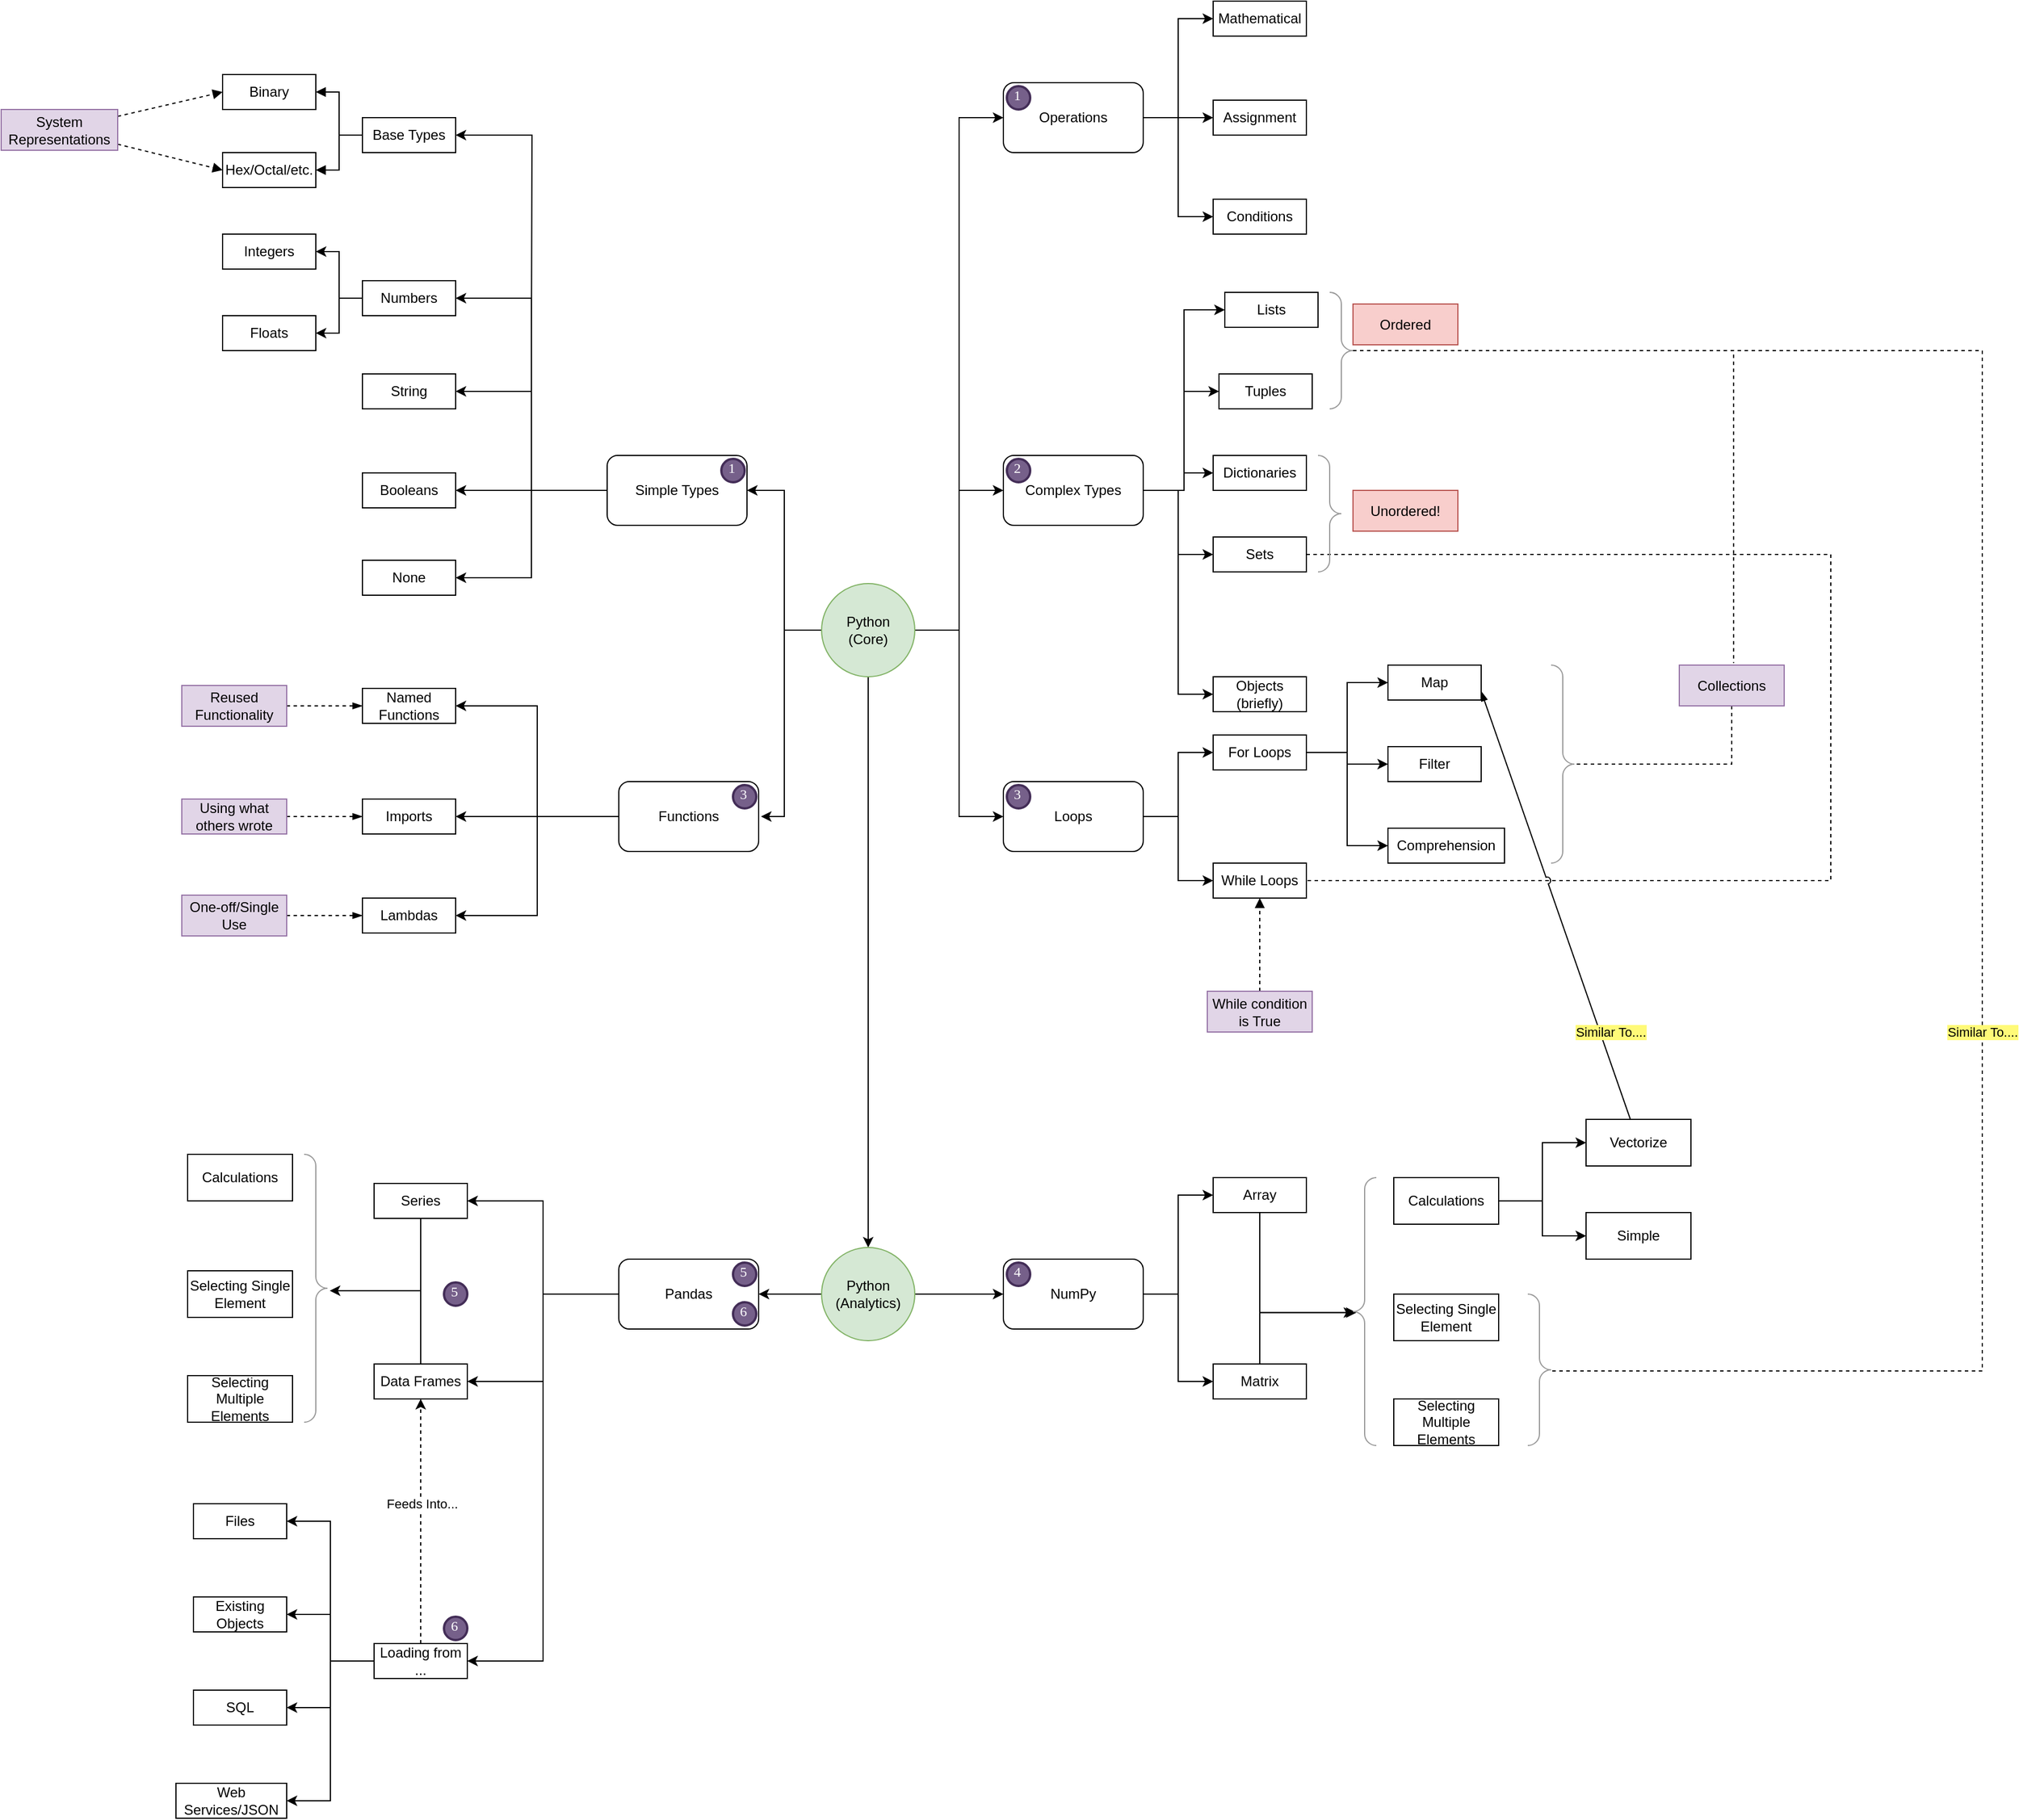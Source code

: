 <mxfile version="14.6.13" type="device"><diagram id="RHszI8W0p6Ocwci18D3m" name="ページ1"><mxGraphModel dx="1909" dy="1912" grid="1" gridSize="10" guides="1" tooltips="1" connect="1" arrows="1" fold="1" page="1" pageScale="1" pageWidth="827" pageHeight="1169" math="0" shadow="0"><root><mxCell id="0"/><mxCell id="1" parent="0"/><mxCell id="4bgCrlh7uG2zBCyr1pXU-22" style="edgeStyle=orthogonalEdgeStyle;rounded=0;orthogonalLoop=1;jettySize=auto;html=1;entryX=1;entryY=0.5;entryDx=0;entryDy=0;" parent="1" source="4bgCrlh7uG2zBCyr1pXU-1" target="4bgCrlh7uG2zBCyr1pXU-2" edge="1"><mxGeometry relative="1" as="geometry"/></mxCell><mxCell id="4bgCrlh7uG2zBCyr1pXU-23" style="edgeStyle=orthogonalEdgeStyle;rounded=0;orthogonalLoop=1;jettySize=auto;html=1;entryX=0;entryY=0.5;entryDx=0;entryDy=0;" parent="1" source="4bgCrlh7uG2zBCyr1pXU-1" target="4bgCrlh7uG2zBCyr1pXU-15" edge="1"><mxGeometry relative="1" as="geometry"/></mxCell><mxCell id="4bgCrlh7uG2zBCyr1pXU-25" style="edgeStyle=orthogonalEdgeStyle;rounded=0;orthogonalLoop=1;jettySize=auto;html=1;entryX=0;entryY=0.5;entryDx=0;entryDy=0;" parent="1" source="4bgCrlh7uG2zBCyr1pXU-1" target="4bgCrlh7uG2zBCyr1pXU-24" edge="1"><mxGeometry relative="1" as="geometry"/></mxCell><mxCell id="4bgCrlh7uG2zBCyr1pXU-48" style="edgeStyle=orthogonalEdgeStyle;rounded=0;jumpStyle=arc;orthogonalLoop=1;jettySize=auto;html=1;entryX=1;entryY=0.5;entryDx=0;entryDy=0;" parent="1" edge="1"><mxGeometry relative="1" as="geometry"><mxPoint x="336" y="440" as="sourcePoint"/><mxPoint x="282" y="600" as="targetPoint"/><Array as="points"><mxPoint x="302" y="440"/><mxPoint x="302" y="600"/></Array></mxGeometry></mxCell><mxCell id="4bgCrlh7uG2zBCyr1pXU-56" style="edgeStyle=orthogonalEdgeStyle;rounded=0;jumpStyle=arc;orthogonalLoop=1;jettySize=auto;html=1;entryX=0.5;entryY=0;entryDx=0;entryDy=0;" parent="1" source="4bgCrlh7uG2zBCyr1pXU-1" target="4bgCrlh7uG2zBCyr1pXU-55" edge="1"><mxGeometry relative="1" as="geometry"/></mxCell><mxCell id="4bgCrlh7uG2zBCyr1pXU-73" style="edgeStyle=orthogonalEdgeStyle;rounded=0;jumpStyle=arc;orthogonalLoop=1;jettySize=auto;html=1;entryX=0;entryY=0.5;entryDx=0;entryDy=0;" parent="1" source="4bgCrlh7uG2zBCyr1pXU-1" target="4bgCrlh7uG2zBCyr1pXU-66" edge="1"><mxGeometry relative="1" as="geometry"/></mxCell><mxCell id="4bgCrlh7uG2zBCyr1pXU-1" value="Python&lt;br&gt;(Core)" style="ellipse;whiteSpace=wrap;html=1;aspect=fixed;fillColor=#d5e8d4;strokeColor=#82b366;" parent="1" vertex="1"><mxGeometry x="334" y="400" width="80" height="80" as="geometry"/></mxCell><mxCell id="4bgCrlh7uG2zBCyr1pXU-11" style="edgeStyle=orthogonalEdgeStyle;rounded=0;orthogonalLoop=1;jettySize=auto;html=1;entryX=1;entryY=0.5;entryDx=0;entryDy=0;" parent="1" source="4bgCrlh7uG2zBCyr1pXU-2" target="4bgCrlh7uG2zBCyr1pXU-3" edge="1"><mxGeometry relative="1" as="geometry"/></mxCell><mxCell id="4bgCrlh7uG2zBCyr1pXU-12" style="edgeStyle=orthogonalEdgeStyle;rounded=0;orthogonalLoop=1;jettySize=auto;html=1;entryX=1;entryY=0.5;entryDx=0;entryDy=0;" parent="1" source="4bgCrlh7uG2zBCyr1pXU-2" target="4bgCrlh7uG2zBCyr1pXU-5" edge="1"><mxGeometry relative="1" as="geometry"/></mxCell><mxCell id="4bgCrlh7uG2zBCyr1pXU-13" style="edgeStyle=orthogonalEdgeStyle;rounded=0;orthogonalLoop=1;jettySize=auto;html=1;entryX=1;entryY=0.5;entryDx=0;entryDy=0;" parent="1" source="4bgCrlh7uG2zBCyr1pXU-2" target="4bgCrlh7uG2zBCyr1pXU-4" edge="1"><mxGeometry relative="1" as="geometry"/></mxCell><mxCell id="4bgCrlh7uG2zBCyr1pXU-14" style="edgeStyle=orthogonalEdgeStyle;rounded=0;orthogonalLoop=1;jettySize=auto;html=1;entryX=1;entryY=0.5;entryDx=0;entryDy=0;" parent="1" source="4bgCrlh7uG2zBCyr1pXU-2" target="4bgCrlh7uG2zBCyr1pXU-10" edge="1"><mxGeometry relative="1" as="geometry"/></mxCell><mxCell id="4bgCrlh7uG2zBCyr1pXU-2" value="Simple Types" style="rounded=1;whiteSpace=wrap;html=1;" parent="1" vertex="1"><mxGeometry x="150" y="290" width="120" height="60" as="geometry"/></mxCell><mxCell id="4bgCrlh7uG2zBCyr1pXU-8" style="edgeStyle=orthogonalEdgeStyle;rounded=0;orthogonalLoop=1;jettySize=auto;html=1;entryX=1;entryY=0.5;entryDx=0;entryDy=0;" parent="1" source="4bgCrlh7uG2zBCyr1pXU-3" target="4bgCrlh7uG2zBCyr1pXU-6" edge="1"><mxGeometry relative="1" as="geometry"/></mxCell><mxCell id="4bgCrlh7uG2zBCyr1pXU-9" style="edgeStyle=orthogonalEdgeStyle;rounded=0;orthogonalLoop=1;jettySize=auto;html=1;entryX=1;entryY=0.5;entryDx=0;entryDy=0;" parent="1" source="4bgCrlh7uG2zBCyr1pXU-3" target="4bgCrlh7uG2zBCyr1pXU-7" edge="1"><mxGeometry relative="1" as="geometry"/></mxCell><mxCell id="4bgCrlh7uG2zBCyr1pXU-3" value="Numbers" style="rounded=0;whiteSpace=wrap;html=1;" parent="1" vertex="1"><mxGeometry x="-60" y="140" width="80" height="30" as="geometry"/></mxCell><mxCell id="4bgCrlh7uG2zBCyr1pXU-4" value="Booleans" style="rounded=0;whiteSpace=wrap;html=1;" parent="1" vertex="1"><mxGeometry x="-60" y="305" width="80" height="30" as="geometry"/></mxCell><mxCell id="4bgCrlh7uG2zBCyr1pXU-5" value="String" style="rounded=0;whiteSpace=wrap;html=1;" parent="1" vertex="1"><mxGeometry x="-60" y="220" width="80" height="30" as="geometry"/></mxCell><mxCell id="4bgCrlh7uG2zBCyr1pXU-6" value="Integers" style="rounded=0;whiteSpace=wrap;html=1;" parent="1" vertex="1"><mxGeometry x="-180" y="100" width="80" height="30" as="geometry"/></mxCell><mxCell id="4bgCrlh7uG2zBCyr1pXU-7" value="Floats" style="rounded=0;whiteSpace=wrap;html=1;" parent="1" vertex="1"><mxGeometry x="-180" y="170" width="80" height="30" as="geometry"/></mxCell><mxCell id="4bgCrlh7uG2zBCyr1pXU-10" value="None" style="rounded=0;whiteSpace=wrap;html=1;" parent="1" vertex="1"><mxGeometry x="-60" y="380" width="80" height="30" as="geometry"/></mxCell><mxCell id="4bgCrlh7uG2zBCyr1pXU-19" style="edgeStyle=orthogonalEdgeStyle;rounded=0;orthogonalLoop=1;jettySize=auto;html=1;entryX=0;entryY=0.5;entryDx=0;entryDy=0;" parent="1" source="4bgCrlh7uG2zBCyr1pXU-15" target="4bgCrlh7uG2zBCyr1pXU-16" edge="1"><mxGeometry relative="1" as="geometry"/></mxCell><mxCell id="4bgCrlh7uG2zBCyr1pXU-20" style="edgeStyle=orthogonalEdgeStyle;rounded=0;orthogonalLoop=1;jettySize=auto;html=1;entryX=0;entryY=0.5;entryDx=0;entryDy=0;" parent="1" source="4bgCrlh7uG2zBCyr1pXU-15" target="4bgCrlh7uG2zBCyr1pXU-17" edge="1"><mxGeometry relative="1" as="geometry"/></mxCell><mxCell id="4bgCrlh7uG2zBCyr1pXU-21" style="edgeStyle=orthogonalEdgeStyle;rounded=0;orthogonalLoop=1;jettySize=auto;html=1;entryX=0;entryY=0.5;entryDx=0;entryDy=0;" parent="1" source="4bgCrlh7uG2zBCyr1pXU-15" target="4bgCrlh7uG2zBCyr1pXU-18" edge="1"><mxGeometry relative="1" as="geometry"/></mxCell><mxCell id="4bgCrlh7uG2zBCyr1pXU-15" value="Complex Types" style="rounded=1;whiteSpace=wrap;html=1;" parent="1" vertex="1"><mxGeometry x="490" y="290" width="120" height="60" as="geometry"/></mxCell><mxCell id="4bgCrlh7uG2zBCyr1pXU-16" value="Lists" style="rounded=0;whiteSpace=wrap;html=1;" parent="1" vertex="1"><mxGeometry x="680" y="150" width="80" height="30" as="geometry"/></mxCell><mxCell id="4bgCrlh7uG2zBCyr1pXU-40" style="edgeStyle=orthogonalEdgeStyle;rounded=0;orthogonalLoop=1;jettySize=auto;html=1;entryX=1;entryY=0.5;entryDx=0;entryDy=0;exitX=1;exitY=0.5;exitDx=0;exitDy=0;jumpStyle=arc;startArrow=none;startFill=0;endArrow=none;endFill=0;dashed=1;" parent="1" source="4bgCrlh7uG2zBCyr1pXU-17" target="4bgCrlh7uG2zBCyr1pXU-28" edge="1"><mxGeometry relative="1" as="geometry"><Array as="points"><mxPoint x="1200" y="375"/><mxPoint x="1200" y="655"/></Array></mxGeometry></mxCell><mxCell id="4bgCrlh7uG2zBCyr1pXU-17" value="Sets" style="rounded=0;whiteSpace=wrap;html=1;" parent="1" vertex="1"><mxGeometry x="670" y="360" width="80" height="30" as="geometry"/></mxCell><mxCell id="4bgCrlh7uG2zBCyr1pXU-18" value="Objects (briefly)" style="rounded=0;whiteSpace=wrap;html=1;" parent="1" vertex="1"><mxGeometry x="670" y="480" width="80" height="30" as="geometry"/></mxCell><mxCell id="4bgCrlh7uG2zBCyr1pXU-29" style="edgeStyle=orthogonalEdgeStyle;rounded=0;orthogonalLoop=1;jettySize=auto;html=1;entryX=0;entryY=0.5;entryDx=0;entryDy=0;" parent="1" source="4bgCrlh7uG2zBCyr1pXU-24" target="4bgCrlh7uG2zBCyr1pXU-27" edge="1"><mxGeometry relative="1" as="geometry"/></mxCell><mxCell id="4bgCrlh7uG2zBCyr1pXU-30" style="edgeStyle=orthogonalEdgeStyle;rounded=0;orthogonalLoop=1;jettySize=auto;html=1;entryX=0;entryY=0.5;entryDx=0;entryDy=0;" parent="1" source="4bgCrlh7uG2zBCyr1pXU-24" target="4bgCrlh7uG2zBCyr1pXU-28" edge="1"><mxGeometry relative="1" as="geometry"/></mxCell><mxCell id="4bgCrlh7uG2zBCyr1pXU-24" value="Loops" style="rounded=1;whiteSpace=wrap;html=1;" parent="1" vertex="1"><mxGeometry x="490" y="570" width="120" height="60" as="geometry"/></mxCell><mxCell id="4bgCrlh7uG2zBCyr1pXU-35" style="edgeStyle=orthogonalEdgeStyle;rounded=0;orthogonalLoop=1;jettySize=auto;html=1;entryX=0;entryY=0.5;entryDx=0;entryDy=0;" parent="1" source="4bgCrlh7uG2zBCyr1pXU-27" target="4bgCrlh7uG2zBCyr1pXU-32" edge="1"><mxGeometry relative="1" as="geometry"/></mxCell><mxCell id="4bgCrlh7uG2zBCyr1pXU-36" style="edgeStyle=orthogonalEdgeStyle;rounded=0;orthogonalLoop=1;jettySize=auto;html=1;entryX=0;entryY=0.5;entryDx=0;entryDy=0;" parent="1" source="4bgCrlh7uG2zBCyr1pXU-27" target="4bgCrlh7uG2zBCyr1pXU-33" edge="1"><mxGeometry relative="1" as="geometry"/></mxCell><mxCell id="4bgCrlh7uG2zBCyr1pXU-37" style="edgeStyle=orthogonalEdgeStyle;rounded=0;orthogonalLoop=1;jettySize=auto;html=1;entryX=0;entryY=0.5;entryDx=0;entryDy=0;" parent="1" source="4bgCrlh7uG2zBCyr1pXU-27" target="4bgCrlh7uG2zBCyr1pXU-34" edge="1"><mxGeometry relative="1" as="geometry"/></mxCell><mxCell id="4bgCrlh7uG2zBCyr1pXU-27" value="For Loops" style="rounded=0;whiteSpace=wrap;html=1;" parent="1" vertex="1"><mxGeometry x="670" y="530" width="80" height="30" as="geometry"/></mxCell><mxCell id="4bgCrlh7uG2zBCyr1pXU-28" value="While Loops" style="rounded=0;whiteSpace=wrap;html=1;" parent="1" vertex="1"><mxGeometry x="670" y="640" width="80" height="30" as="geometry"/></mxCell><mxCell id="4bgCrlh7uG2zBCyr1pXU-32" value="Map" style="rounded=0;whiteSpace=wrap;html=1;" parent="1" vertex="1"><mxGeometry x="820" y="470" width="80" height="30" as="geometry"/></mxCell><mxCell id="4bgCrlh7uG2zBCyr1pXU-33" value="Filter" style="rounded=0;whiteSpace=wrap;html=1;" parent="1" vertex="1"><mxGeometry x="820" y="540" width="80" height="30" as="geometry"/></mxCell><mxCell id="4bgCrlh7uG2zBCyr1pXU-34" value="Comprehension" style="rounded=0;whiteSpace=wrap;html=1;" parent="1" vertex="1"><mxGeometry x="820" y="610" width="100" height="30" as="geometry"/></mxCell><mxCell id="4bgCrlh7uG2zBCyr1pXU-38" value="" style="labelPosition=right;align=left;strokeWidth=1;shape=mxgraph.mockup.markup.curlyBrace;html=1;shadow=0;dashed=0;strokeColor=#999999;direction=north;rotation=-180;" parent="1" vertex="1"><mxGeometry x="960" y="470" width="20" height="170" as="geometry"/></mxCell><mxCell id="4bgCrlh7uG2zBCyr1pXU-45" style="edgeStyle=orthogonalEdgeStyle;rounded=0;jumpStyle=arc;orthogonalLoop=1;jettySize=auto;html=1;entryX=1;entryY=0.5;entryDx=0;entryDy=0;" parent="1" source="4bgCrlh7uG2zBCyr1pXU-41" target="4bgCrlh7uG2zBCyr1pXU-42" edge="1"><mxGeometry relative="1" as="geometry"/></mxCell><mxCell id="4bgCrlh7uG2zBCyr1pXU-46" style="edgeStyle=orthogonalEdgeStyle;rounded=0;jumpStyle=arc;orthogonalLoop=1;jettySize=auto;html=1;" parent="1" source="4bgCrlh7uG2zBCyr1pXU-41" target="4bgCrlh7uG2zBCyr1pXU-44" edge="1"><mxGeometry relative="1" as="geometry"/></mxCell><mxCell id="4bgCrlh7uG2zBCyr1pXU-47" style="edgeStyle=orthogonalEdgeStyle;rounded=0;jumpStyle=arc;orthogonalLoop=1;jettySize=auto;html=1;entryX=1;entryY=0.5;entryDx=0;entryDy=0;" parent="1" source="4bgCrlh7uG2zBCyr1pXU-41" target="4bgCrlh7uG2zBCyr1pXU-43" edge="1"><mxGeometry relative="1" as="geometry"/></mxCell><mxCell id="4bgCrlh7uG2zBCyr1pXU-41" value="Functions" style="rounded=1;whiteSpace=wrap;html=1;" parent="1" vertex="1"><mxGeometry x="160" y="570" width="120" height="60" as="geometry"/></mxCell><mxCell id="4bgCrlh7uG2zBCyr1pXU-50" style="edgeStyle=orthogonalEdgeStyle;rounded=0;jumpStyle=arc;orthogonalLoop=1;jettySize=auto;html=1;entryX=1;entryY=0.5;entryDx=0;entryDy=0;endArrow=none;endFill=0;dashed=1;startArrow=blockThin;startFill=1;" parent="1" source="4bgCrlh7uG2zBCyr1pXU-42" target="4bgCrlh7uG2zBCyr1pXU-49" edge="1"><mxGeometry relative="1" as="geometry"/></mxCell><mxCell id="4bgCrlh7uG2zBCyr1pXU-42" value="Named Functions" style="rounded=0;whiteSpace=wrap;html=1;" parent="1" vertex="1"><mxGeometry x="-60" y="490" width="80" height="30" as="geometry"/></mxCell><mxCell id="4bgCrlh7uG2zBCyr1pXU-53" style="edgeStyle=orthogonalEdgeStyle;rounded=0;jumpStyle=arc;orthogonalLoop=1;jettySize=auto;html=1;entryX=1;entryY=0.5;entryDx=0;entryDy=0;endArrow=none;endFill=0;dashed=1;startArrow=blockThin;startFill=1;" parent="1" source="4bgCrlh7uG2zBCyr1pXU-43" target="4bgCrlh7uG2zBCyr1pXU-52" edge="1"><mxGeometry relative="1" as="geometry"/></mxCell><mxCell id="4bgCrlh7uG2zBCyr1pXU-43" value="Lambdas" style="rounded=0;whiteSpace=wrap;html=1;" parent="1" vertex="1"><mxGeometry x="-60" y="670" width="80" height="30" as="geometry"/></mxCell><mxCell id="4bgCrlh7uG2zBCyr1pXU-54" style="edgeStyle=orthogonalEdgeStyle;rounded=0;jumpStyle=arc;orthogonalLoop=1;jettySize=auto;html=1;entryX=1;entryY=0.5;entryDx=0;entryDy=0;endArrow=none;endFill=0;dashed=1;startArrow=blockThin;startFill=1;" parent="1" source="4bgCrlh7uG2zBCyr1pXU-44" target="4bgCrlh7uG2zBCyr1pXU-51" edge="1"><mxGeometry relative="1" as="geometry"/></mxCell><mxCell id="4bgCrlh7uG2zBCyr1pXU-44" value="Imports" style="rounded=0;whiteSpace=wrap;html=1;" parent="1" vertex="1"><mxGeometry x="-60" y="585" width="80" height="30" as="geometry"/></mxCell><mxCell id="4bgCrlh7uG2zBCyr1pXU-49" value="Reused Functionality" style="text;html=1;strokeColor=#9673a6;fillColor=#e1d5e7;align=center;verticalAlign=middle;whiteSpace=wrap;rounded=0;" parent="1" vertex="1"><mxGeometry x="-215" y="487.5" width="90" height="35" as="geometry"/></mxCell><mxCell id="4bgCrlh7uG2zBCyr1pXU-51" value="Using what others wrote" style="text;html=1;strokeColor=#9673a6;fillColor=#e1d5e7;align=center;verticalAlign=middle;whiteSpace=wrap;rounded=0;" parent="1" vertex="1"><mxGeometry x="-215" y="585" width="90" height="30" as="geometry"/></mxCell><mxCell id="4bgCrlh7uG2zBCyr1pXU-52" value="One-off/Single Use" style="text;html=1;strokeColor=#9673a6;fillColor=#e1d5e7;align=center;verticalAlign=middle;whiteSpace=wrap;rounded=0;" parent="1" vertex="1"><mxGeometry x="-215" y="667.5" width="90" height="35" as="geometry"/></mxCell><mxCell id="4bgCrlh7uG2zBCyr1pXU-59" style="edgeStyle=orthogonalEdgeStyle;rounded=0;jumpStyle=arc;orthogonalLoop=1;jettySize=auto;html=1;" parent="1" source="4bgCrlh7uG2zBCyr1pXU-55" target="4bgCrlh7uG2zBCyr1pXU-57" edge="1"><mxGeometry relative="1" as="geometry"/></mxCell><mxCell id="4bgCrlh7uG2zBCyr1pXU-60" style="edgeStyle=orthogonalEdgeStyle;rounded=0;jumpStyle=arc;orthogonalLoop=1;jettySize=auto;html=1;" parent="1" source="4bgCrlh7uG2zBCyr1pXU-55" target="4bgCrlh7uG2zBCyr1pXU-58" edge="1"><mxGeometry relative="1" as="geometry"/></mxCell><mxCell id="4bgCrlh7uG2zBCyr1pXU-55" value="Python&lt;br&gt;(Analytics)" style="ellipse;whiteSpace=wrap;html=1;aspect=fixed;fillColor=#d5e8d4;strokeColor=#82b366;" parent="1" vertex="1"><mxGeometry x="334" y="970" width="80" height="80" as="geometry"/></mxCell><mxCell id="4bgCrlh7uG2zBCyr1pXU-86" style="edgeStyle=orthogonalEdgeStyle;rounded=0;jumpStyle=arc;orthogonalLoop=1;jettySize=auto;html=1;entryX=0;entryY=0.5;entryDx=0;entryDy=0;" parent="1" source="4bgCrlh7uG2zBCyr1pXU-57" target="4bgCrlh7uG2zBCyr1pXU-61" edge="1"><mxGeometry relative="1" as="geometry"/></mxCell><mxCell id="4bgCrlh7uG2zBCyr1pXU-87" style="edgeStyle=orthogonalEdgeStyle;rounded=0;jumpStyle=arc;orthogonalLoop=1;jettySize=auto;html=1;entryX=0;entryY=0.5;entryDx=0;entryDy=0;" parent="1" source="4bgCrlh7uG2zBCyr1pXU-57" target="4bgCrlh7uG2zBCyr1pXU-62" edge="1"><mxGeometry relative="1" as="geometry"/></mxCell><mxCell id="4bgCrlh7uG2zBCyr1pXU-57" value="NumPy" style="rounded=1;whiteSpace=wrap;html=1;" parent="1" vertex="1"><mxGeometry x="490" y="980" width="120" height="60" as="geometry"/></mxCell><mxCell id="4bgCrlh7uG2zBCyr1pXU-94" style="edgeStyle=orthogonalEdgeStyle;rounded=0;jumpStyle=arc;orthogonalLoop=1;jettySize=auto;html=1;entryX=1;entryY=0.5;entryDx=0;entryDy=0;" parent="1" source="4bgCrlh7uG2zBCyr1pXU-58" target="4bgCrlh7uG2zBCyr1pXU-89" edge="1"><mxGeometry relative="1" as="geometry"/></mxCell><mxCell id="4bgCrlh7uG2zBCyr1pXU-95" style="edgeStyle=orthogonalEdgeStyle;rounded=0;jumpStyle=arc;orthogonalLoop=1;jettySize=auto;html=1;entryX=1;entryY=0.5;entryDx=0;entryDy=0;" parent="1" source="4bgCrlh7uG2zBCyr1pXU-58" target="4bgCrlh7uG2zBCyr1pXU-90" edge="1"><mxGeometry relative="1" as="geometry"/></mxCell><mxCell id="4bgCrlh7uG2zBCyr1pXU-111" style="edgeStyle=orthogonalEdgeStyle;rounded=0;jumpStyle=arc;orthogonalLoop=1;jettySize=auto;html=1;entryX=1;entryY=0.5;entryDx=0;entryDy=0;" parent="1" source="4bgCrlh7uG2zBCyr1pXU-58" target="4bgCrlh7uG2zBCyr1pXU-101" edge="1"><mxGeometry relative="1" as="geometry"/></mxCell><mxCell id="4bgCrlh7uG2zBCyr1pXU-58" value="Pandas" style="rounded=1;whiteSpace=wrap;html=1;" parent="1" vertex="1"><mxGeometry x="160" y="980" width="120" height="60" as="geometry"/></mxCell><mxCell id="4bgCrlh7uG2zBCyr1pXU-84" style="edgeStyle=orthogonalEdgeStyle;rounded=0;jumpStyle=arc;orthogonalLoop=1;jettySize=auto;html=1;entryX=0.496;entryY=0.15;entryDx=0;entryDy=0;entryPerimeter=0;exitX=0.5;exitY=1;exitDx=0;exitDy=0;" parent="1" source="4bgCrlh7uG2zBCyr1pXU-61" target="4bgCrlh7uG2zBCyr1pXU-78" edge="1"><mxGeometry relative="1" as="geometry"/></mxCell><mxCell id="4bgCrlh7uG2zBCyr1pXU-61" value="Array" style="rounded=0;whiteSpace=wrap;html=1;" parent="1" vertex="1"><mxGeometry x="670" y="910" width="80" height="30" as="geometry"/></mxCell><mxCell id="4bgCrlh7uG2zBCyr1pXU-85" style="edgeStyle=orthogonalEdgeStyle;rounded=0;jumpStyle=arc;orthogonalLoop=1;jettySize=auto;html=1;entryX=0.496;entryY=0.05;entryDx=0;entryDy=0;entryPerimeter=0;exitX=0.5;exitY=0;exitDx=0;exitDy=0;" parent="1" source="4bgCrlh7uG2zBCyr1pXU-62" target="4bgCrlh7uG2zBCyr1pXU-78" edge="1"><mxGeometry relative="1" as="geometry"/></mxCell><mxCell id="4bgCrlh7uG2zBCyr1pXU-62" value="Matrix" style="rounded=0;whiteSpace=wrap;html=1;" parent="1" vertex="1"><mxGeometry x="670" y="1070" width="80" height="30" as="geometry"/></mxCell><mxCell id="4bgCrlh7uG2zBCyr1pXU-63" value="Selecting Single Element" style="rounded=0;whiteSpace=wrap;html=1;" parent="1" vertex="1"><mxGeometry x="825" y="1010" width="90" height="40" as="geometry"/></mxCell><mxCell id="4bgCrlh7uG2zBCyr1pXU-64" value="Selecting Multiple Elements" style="rounded=0;whiteSpace=wrap;html=1;" parent="1" vertex="1"><mxGeometry x="825" y="1100" width="90" height="40" as="geometry"/></mxCell><mxCell id="4bgCrlh7uG2zBCyr1pXU-82" style="edgeStyle=orthogonalEdgeStyle;rounded=0;jumpStyle=arc;orthogonalLoop=1;jettySize=auto;html=1;entryX=0;entryY=0.5;entryDx=0;entryDy=0;" parent="1" source="4bgCrlh7uG2zBCyr1pXU-65" target="4bgCrlh7uG2zBCyr1pXU-79" edge="1"><mxGeometry relative="1" as="geometry"/></mxCell><mxCell id="4bgCrlh7uG2zBCyr1pXU-83" style="edgeStyle=orthogonalEdgeStyle;rounded=0;jumpStyle=arc;orthogonalLoop=1;jettySize=auto;html=1;" parent="1" source="4bgCrlh7uG2zBCyr1pXU-65" target="4bgCrlh7uG2zBCyr1pXU-81" edge="1"><mxGeometry relative="1" as="geometry"/></mxCell><mxCell id="4bgCrlh7uG2zBCyr1pXU-65" value="Calculations" style="rounded=0;whiteSpace=wrap;html=1;" parent="1" vertex="1"><mxGeometry x="825" y="910" width="90" height="40" as="geometry"/></mxCell><mxCell id="4bgCrlh7uG2zBCyr1pXU-70" style="edgeStyle=orthogonalEdgeStyle;rounded=0;jumpStyle=arc;orthogonalLoop=1;jettySize=auto;html=1;entryX=0;entryY=0.5;entryDx=0;entryDy=0;" parent="1" source="4bgCrlh7uG2zBCyr1pXU-66" target="4bgCrlh7uG2zBCyr1pXU-67" edge="1"><mxGeometry relative="1" as="geometry"/></mxCell><mxCell id="4bgCrlh7uG2zBCyr1pXU-71" style="edgeStyle=orthogonalEdgeStyle;rounded=0;jumpStyle=arc;orthogonalLoop=1;jettySize=auto;html=1;entryX=0;entryY=0.5;entryDx=0;entryDy=0;" parent="1" source="4bgCrlh7uG2zBCyr1pXU-66" target="4bgCrlh7uG2zBCyr1pXU-68" edge="1"><mxGeometry relative="1" as="geometry"/></mxCell><mxCell id="4bgCrlh7uG2zBCyr1pXU-72" style="edgeStyle=orthogonalEdgeStyle;rounded=0;jumpStyle=arc;orthogonalLoop=1;jettySize=auto;html=1;entryX=0;entryY=0.5;entryDx=0;entryDy=0;" parent="1" source="4bgCrlh7uG2zBCyr1pXU-66" target="4bgCrlh7uG2zBCyr1pXU-69" edge="1"><mxGeometry relative="1" as="geometry"/></mxCell><mxCell id="4bgCrlh7uG2zBCyr1pXU-66" value="Operations" style="rounded=1;whiteSpace=wrap;html=1;" parent="1" vertex="1"><mxGeometry x="490" y="-30" width="120" height="60" as="geometry"/></mxCell><mxCell id="4bgCrlh7uG2zBCyr1pXU-67" value="Mathematical" style="rounded=0;whiteSpace=wrap;html=1;" parent="1" vertex="1"><mxGeometry x="670" y="-100" width="80" height="30" as="geometry"/></mxCell><mxCell id="4bgCrlh7uG2zBCyr1pXU-68" value="Assignment" style="rounded=0;whiteSpace=wrap;html=1;" parent="1" vertex="1"><mxGeometry x="670" y="-15" width="80" height="30" as="geometry"/></mxCell><mxCell id="4bgCrlh7uG2zBCyr1pXU-69" value="Conditions" style="rounded=0;whiteSpace=wrap;html=1;" parent="1" vertex="1"><mxGeometry x="670" y="70" width="80" height="30" as="geometry"/></mxCell><mxCell id="4bgCrlh7uG2zBCyr1pXU-88" style="edgeStyle=orthogonalEdgeStyle;rounded=0;jumpStyle=arc;orthogonalLoop=1;jettySize=auto;html=1;exitX=0.508;exitY=-0.05;exitDx=0;exitDy=0;exitPerimeter=0;endArrow=none;endFill=0;dashed=1;" parent="1" source="4bgCrlh7uG2zBCyr1pXU-74" edge="1"><mxGeometry relative="1" as="geometry"><Array as="points"><mxPoint x="1330" y="1076"/><mxPoint x="1330" y="200"/><mxPoint x="1120" y="200"/></Array><mxPoint x="1120" y="200" as="targetPoint"/></mxGeometry></mxCell><mxCell id="4bgCrlh7uG2zBCyr1pXU-74" value="" style="labelPosition=right;align=left;strokeWidth=1;shape=mxgraph.mockup.markup.curlyBrace;html=1;shadow=0;dashed=0;strokeColor=#999999;direction=north;rotation=-180;" parent="1" vertex="1"><mxGeometry x="940" y="1010" width="20" height="130" as="geometry"/></mxCell><mxCell id="4bgCrlh7uG2zBCyr1pXU-78" value="" style="labelPosition=right;align=left;strokeWidth=1;shape=mxgraph.mockup.markup.curlyBrace;html=1;shadow=0;dashed=0;strokeColor=#999999;direction=north;rotation=0;" parent="1" vertex="1"><mxGeometry x="790" y="910" width="20" height="230" as="geometry"/></mxCell><mxCell id="4bgCrlh7uG2zBCyr1pXU-135" style="rounded=0;jumpStyle=arc;orthogonalLoop=1;jettySize=auto;html=1;entryX=1;entryY=0.75;entryDx=0;entryDy=0;startArrow=none;startFill=0;endArrow=blockThin;endFill=1;" parent="1" source="4bgCrlh7uG2zBCyr1pXU-79" target="4bgCrlh7uG2zBCyr1pXU-32" edge="1"><mxGeometry relative="1" as="geometry"/></mxCell><mxCell id="4bgCrlh7uG2zBCyr1pXU-136" value="Similar To...." style="edgeLabel;html=1;align=center;verticalAlign=middle;resizable=0;points=[];labelBackgroundColor=#FFFA78;" parent="4bgCrlh7uG2zBCyr1pXU-135" vertex="1" connectable="0"><mxGeometry x="-0.347" relative="1" as="geometry"><mxPoint x="24" y="45" as="offset"/></mxGeometry></mxCell><mxCell id="4bgCrlh7uG2zBCyr1pXU-79" value="Vectorize" style="rounded=0;whiteSpace=wrap;html=1;" parent="1" vertex="1"><mxGeometry x="990" y="860" width="90" height="40" as="geometry"/></mxCell><mxCell id="4bgCrlh7uG2zBCyr1pXU-81" value="Simple" style="rounded=0;whiteSpace=wrap;html=1;" parent="1" vertex="1"><mxGeometry x="990" y="940" width="90" height="40" as="geometry"/></mxCell><mxCell id="4bgCrlh7uG2zBCyr1pXU-98" style="edgeStyle=orthogonalEdgeStyle;rounded=0;jumpStyle=arc;orthogonalLoop=1;jettySize=auto;html=1;entryX=0.509;entryY=-0.1;entryDx=0;entryDy=0;entryPerimeter=0;exitX=0.5;exitY=1;exitDx=0;exitDy=0;" parent="1" source="4bgCrlh7uG2zBCyr1pXU-89" target="4bgCrlh7uG2zBCyr1pXU-96" edge="1"><mxGeometry relative="1" as="geometry"/></mxCell><mxCell id="4bgCrlh7uG2zBCyr1pXU-89" value="Series" style="rounded=0;whiteSpace=wrap;html=1;" parent="1" vertex="1"><mxGeometry x="-50" y="915" width="80" height="30" as="geometry"/></mxCell><mxCell id="4bgCrlh7uG2zBCyr1pXU-100" style="edgeStyle=orthogonalEdgeStyle;rounded=0;jumpStyle=arc;orthogonalLoop=1;jettySize=auto;html=1;endArrow=none;endFill=0;" parent="1" source="4bgCrlh7uG2zBCyr1pXU-90" edge="1"><mxGeometry relative="1" as="geometry"><mxPoint x="-10" y="1000" as="targetPoint"/></mxGeometry></mxCell><mxCell id="4bgCrlh7uG2zBCyr1pXU-90" value="Data Frames" style="rounded=0;whiteSpace=wrap;html=1;" parent="1" vertex="1"><mxGeometry x="-50" y="1070" width="80" height="30" as="geometry"/></mxCell><mxCell id="4bgCrlh7uG2zBCyr1pXU-91" value="Selecting Single Element" style="rounded=0;whiteSpace=wrap;html=1;" parent="1" vertex="1"><mxGeometry x="-210" y="990" width="90" height="40" as="geometry"/></mxCell><mxCell id="4bgCrlh7uG2zBCyr1pXU-92" value="Selecting Multiple Elements" style="rounded=0;whiteSpace=wrap;html=1;" parent="1" vertex="1"><mxGeometry x="-210" y="1080" width="90" height="40" as="geometry"/></mxCell><mxCell id="4bgCrlh7uG2zBCyr1pXU-93" value="Calculations" style="rounded=0;whiteSpace=wrap;html=1;" parent="1" vertex="1"><mxGeometry x="-210" y="890" width="90" height="40" as="geometry"/></mxCell><mxCell id="4bgCrlh7uG2zBCyr1pXU-96" value="" style="labelPosition=right;align=left;strokeWidth=1;shape=mxgraph.mockup.markup.curlyBrace;html=1;shadow=0;dashed=0;strokeColor=#999999;direction=north;rotation=-180;" parent="1" vertex="1"><mxGeometry x="-110" y="890" width="20" height="230" as="geometry"/></mxCell><mxCell id="4bgCrlh7uG2zBCyr1pXU-106" style="edgeStyle=orthogonalEdgeStyle;rounded=0;jumpStyle=arc;orthogonalLoop=1;jettySize=auto;html=1;entryX=1;entryY=0.5;entryDx=0;entryDy=0;" parent="1" source="4bgCrlh7uG2zBCyr1pXU-101" target="4bgCrlh7uG2zBCyr1pXU-102" edge="1"><mxGeometry relative="1" as="geometry"/></mxCell><mxCell id="4bgCrlh7uG2zBCyr1pXU-107" style="edgeStyle=orthogonalEdgeStyle;rounded=0;jumpStyle=arc;orthogonalLoop=1;jettySize=auto;html=1;entryX=1;entryY=0.5;entryDx=0;entryDy=0;" parent="1" source="4bgCrlh7uG2zBCyr1pXU-101" target="4bgCrlh7uG2zBCyr1pXU-103" edge="1"><mxGeometry relative="1" as="geometry"/></mxCell><mxCell id="4bgCrlh7uG2zBCyr1pXU-108" style="edgeStyle=orthogonalEdgeStyle;rounded=0;jumpStyle=arc;orthogonalLoop=1;jettySize=auto;html=1;entryX=1;entryY=0.5;entryDx=0;entryDy=0;" parent="1" source="4bgCrlh7uG2zBCyr1pXU-101" target="4bgCrlh7uG2zBCyr1pXU-104" edge="1"><mxGeometry relative="1" as="geometry"/></mxCell><mxCell id="4bgCrlh7uG2zBCyr1pXU-110" style="edgeStyle=orthogonalEdgeStyle;rounded=0;jumpStyle=arc;orthogonalLoop=1;jettySize=auto;html=1;entryX=1;entryY=0.5;entryDx=0;entryDy=0;" parent="1" source="4bgCrlh7uG2zBCyr1pXU-101" target="4bgCrlh7uG2zBCyr1pXU-105" edge="1"><mxGeometry relative="1" as="geometry"/></mxCell><mxCell id="4bgCrlh7uG2zBCyr1pXU-112" style="edgeStyle=orthogonalEdgeStyle;rounded=0;jumpStyle=arc;orthogonalLoop=1;jettySize=auto;html=1;entryX=0.5;entryY=1;entryDx=0;entryDy=0;dashed=1;" parent="1" source="4bgCrlh7uG2zBCyr1pXU-101" target="4bgCrlh7uG2zBCyr1pXU-90" edge="1"><mxGeometry relative="1" as="geometry"/></mxCell><mxCell id="4bgCrlh7uG2zBCyr1pXU-113" value="Feeds Into..." style="edgeLabel;html=1;align=center;verticalAlign=middle;resizable=0;points=[];" parent="4bgCrlh7uG2zBCyr1pXU-112" vertex="1" connectable="0"><mxGeometry x="0.143" y="-1" relative="1" as="geometry"><mxPoint as="offset"/></mxGeometry></mxCell><mxCell id="4bgCrlh7uG2zBCyr1pXU-101" value="Loading from ..." style="rounded=0;whiteSpace=wrap;html=1;" parent="1" vertex="1"><mxGeometry x="-50" y="1310" width="80" height="30" as="geometry"/></mxCell><mxCell id="4bgCrlh7uG2zBCyr1pXU-102" value="Files" style="rounded=0;whiteSpace=wrap;html=1;" parent="1" vertex="1"><mxGeometry x="-205" y="1190" width="80" height="30" as="geometry"/></mxCell><mxCell id="4bgCrlh7uG2zBCyr1pXU-103" value="Existing Objects" style="rounded=0;whiteSpace=wrap;html=1;" parent="1" vertex="1"><mxGeometry x="-205" y="1270" width="80" height="30" as="geometry"/></mxCell><mxCell id="4bgCrlh7uG2zBCyr1pXU-104" value="SQL" style="rounded=0;whiteSpace=wrap;html=1;" parent="1" vertex="1"><mxGeometry x="-205" y="1350" width="80" height="30" as="geometry"/></mxCell><mxCell id="4bgCrlh7uG2zBCyr1pXU-105" value="Web Services/JSON" style="rounded=0;whiteSpace=wrap;html=1;" parent="1" vertex="1"><mxGeometry x="-220" y="1430" width="95" height="30" as="geometry"/></mxCell><mxCell id="4bgCrlh7uG2zBCyr1pXU-114" value="1" style="ellipse;whiteSpace=wrap;html=1;aspect=fixed;strokeWidth=2;fontFamily=Tahoma;spacingBottom=4;spacingRight=2;strokeColor=#432D57;fillColor=#76608a;fontColor=#ffffff;" parent="1" vertex="1"><mxGeometry x="248" y="293" width="20" height="20" as="geometry"/></mxCell><mxCell id="4bgCrlh7uG2zBCyr1pXU-115" value="1" style="ellipse;whiteSpace=wrap;html=1;aspect=fixed;strokeWidth=2;fontFamily=Tahoma;spacingBottom=4;spacingRight=2;strokeColor=#432D57;fillColor=#76608a;fontColor=#ffffff;" parent="1" vertex="1"><mxGeometry x="493" y="-27" width="20" height="20" as="geometry"/></mxCell><mxCell id="4bgCrlh7uG2zBCyr1pXU-116" value="2" style="ellipse;whiteSpace=wrap;html=1;aspect=fixed;strokeWidth=2;fontFamily=Tahoma;spacingBottom=4;spacingRight=2;strokeColor=#432D57;fillColor=#76608a;fontColor=#ffffff;" parent="1" vertex="1"><mxGeometry x="493" y="293" width="20" height="20" as="geometry"/></mxCell><mxCell id="4bgCrlh7uG2zBCyr1pXU-117" value="3" style="ellipse;whiteSpace=wrap;html=1;aspect=fixed;strokeWidth=2;fontFamily=Tahoma;spacingBottom=4;spacingRight=2;strokeColor=#432D57;fillColor=#76608a;fontColor=#ffffff;" parent="1" vertex="1"><mxGeometry x="493" y="573" width="20" height="20" as="geometry"/></mxCell><mxCell id="4bgCrlh7uG2zBCyr1pXU-118" value="3" style="ellipse;whiteSpace=wrap;html=1;aspect=fixed;strokeWidth=2;fontFamily=Tahoma;spacingBottom=4;spacingRight=2;strokeColor=#432D57;fillColor=#76608a;fontColor=#ffffff;" parent="1" vertex="1"><mxGeometry x="258" y="573" width="20" height="20" as="geometry"/></mxCell><mxCell id="4bgCrlh7uG2zBCyr1pXU-119" value="4" style="ellipse;whiteSpace=wrap;html=1;aspect=fixed;strokeWidth=2;fontFamily=Tahoma;spacingBottom=4;spacingRight=2;strokeColor=#432D57;fillColor=#76608a;fontColor=#ffffff;" parent="1" vertex="1"><mxGeometry x="493" y="983" width="20" height="20" as="geometry"/></mxCell><mxCell id="4bgCrlh7uG2zBCyr1pXU-120" value="5" style="ellipse;whiteSpace=wrap;html=1;aspect=fixed;strokeWidth=2;fontFamily=Tahoma;spacingBottom=4;spacingRight=2;strokeColor=#432D57;fillColor=#76608a;fontColor=#ffffff;" parent="1" vertex="1"><mxGeometry x="258" y="983" width="20" height="20" as="geometry"/></mxCell><mxCell id="4bgCrlh7uG2zBCyr1pXU-121" value="6" style="ellipse;whiteSpace=wrap;html=1;aspect=fixed;strokeWidth=2;fontFamily=Tahoma;spacingBottom=4;spacingRight=2;strokeColor=#432D57;fillColor=#76608a;fontColor=#ffffff;" parent="1" vertex="1"><mxGeometry x="258" y="1017" width="20" height="20" as="geometry"/></mxCell><mxCell id="4bgCrlh7uG2zBCyr1pXU-122" value="5" style="ellipse;whiteSpace=wrap;html=1;aspect=fixed;strokeWidth=2;fontFamily=Tahoma;spacingBottom=4;spacingRight=2;strokeColor=#432D57;fillColor=#76608a;fontColor=#ffffff;" parent="1" vertex="1"><mxGeometry x="10" y="1000" width="20" height="20" as="geometry"/></mxCell><mxCell id="4bgCrlh7uG2zBCyr1pXU-123" value="6" style="ellipse;whiteSpace=wrap;html=1;aspect=fixed;strokeWidth=2;fontFamily=Tahoma;spacingBottom=4;spacingRight=2;strokeColor=#432D57;fillColor=#76608a;fontColor=#ffffff;" parent="1" vertex="1"><mxGeometry x="10" y="1287" width="20" height="20" as="geometry"/></mxCell><mxCell id="4bgCrlh7uG2zBCyr1pXU-125" style="edgeStyle=orthogonalEdgeStyle;rounded=0;jumpStyle=arc;orthogonalLoop=1;jettySize=auto;html=1;entryX=0.5;entryY=1;entryDx=0;entryDy=0;dashed=1;startArrow=none;startFill=0;endArrow=block;endFill=1;" parent="1" source="4bgCrlh7uG2zBCyr1pXU-124" target="4bgCrlh7uG2zBCyr1pXU-28" edge="1"><mxGeometry relative="1" as="geometry"/></mxCell><mxCell id="4bgCrlh7uG2zBCyr1pXU-124" value="While condition is True" style="text;html=1;strokeColor=#9673a6;fillColor=#e1d5e7;align=center;verticalAlign=middle;whiteSpace=wrap;rounded=0;" parent="1" vertex="1"><mxGeometry x="665" y="750" width="90" height="35" as="geometry"/></mxCell><mxCell id="4bgCrlh7uG2zBCyr1pXU-128" style="edgeStyle=orthogonalEdgeStyle;rounded=0;jumpStyle=arc;orthogonalLoop=1;jettySize=auto;html=1;dashed=1;startArrow=none;startFill=0;endArrow=none;endFill=0;exitX=0.5;exitY=1;exitDx=0;exitDy=0;" parent="1" source="4bgCrlh7uG2zBCyr1pXU-126" target="4bgCrlh7uG2zBCyr1pXU-38" edge="1"><mxGeometry relative="1" as="geometry"/></mxCell><mxCell id="4bgCrlh7uG2zBCyr1pXU-126" value="Collections" style="text;html=1;strokeColor=#9673a6;fillColor=#e1d5e7;align=center;verticalAlign=middle;whiteSpace=wrap;rounded=0;" parent="1" vertex="1"><mxGeometry x="1070" y="470" width="90" height="35" as="geometry"/></mxCell><mxCell id="4bgCrlh7uG2zBCyr1pXU-127" value="" style="edgeStyle=orthogonalEdgeStyle;rounded=0;orthogonalLoop=1;jettySize=auto;html=1;entryX=0.518;entryY=-0.05;entryDx=0;entryDy=0;entryPerimeter=0;dashed=1;endArrow=none;endFill=0;" parent="1" source="cx2xRWzU4ZBunjr8MKG6-2" target="4bgCrlh7uG2zBCyr1pXU-126" edge="1"><mxGeometry relative="1" as="geometry"><mxPoint x="750" y="235" as="sourcePoint"/><mxPoint x="981" y="558.06" as="targetPoint"/><Array as="points"/></mxGeometry></mxCell><mxCell id="4bgCrlh7uG2zBCyr1pXU-129" value="Unordered!" style="text;html=1;strokeColor=#b85450;fillColor=#f8cecc;align=center;verticalAlign=middle;whiteSpace=wrap;rounded=0;" parent="1" vertex="1"><mxGeometry x="790" y="320" width="90" height="35" as="geometry"/></mxCell><mxCell id="cx2xRWzU4ZBunjr8MKG6-4" style="edgeStyle=orthogonalEdgeStyle;rounded=0;orthogonalLoop=1;jettySize=auto;html=1;endArrow=none;endFill=0;startArrow=classic;startFill=1;exitX=0;exitY=0.5;exitDx=0;exitDy=0;" edge="1" parent="1" source="4bgCrlh7uG2zBCyr1pXU-130"><mxGeometry relative="1" as="geometry"><mxPoint x="645" y="305" as="targetPoint"/><mxPoint x="671" y="305" as="sourcePoint"/></mxGeometry></mxCell><mxCell id="4bgCrlh7uG2zBCyr1pXU-130" value="Dictionaries" style="rounded=0;whiteSpace=wrap;html=1;" parent="1" vertex="1"><mxGeometry x="670" y="290" width="80" height="30" as="geometry"/></mxCell><mxCell id="4bgCrlh7uG2zBCyr1pXU-132" value="" style="labelPosition=right;align=left;strokeWidth=1;shape=mxgraph.mockup.markup.curlyBrace;html=1;shadow=0;dashed=0;strokeColor=#999999;direction=north;rotation=-180;" parent="1" vertex="1"><mxGeometry x="760" y="290" width="20" height="100" as="geometry"/></mxCell><mxCell id="4bgCrlh7uG2zBCyr1pXU-133" value="Ordered" style="text;html=1;strokeColor=#b85450;fillColor=#f8cecc;align=center;verticalAlign=middle;whiteSpace=wrap;rounded=0;" parent="1" vertex="1"><mxGeometry x="790" y="160" width="90" height="35" as="geometry"/></mxCell><mxCell id="4bgCrlh7uG2zBCyr1pXU-137" value="Similar To...." style="edgeLabel;html=1;align=center;verticalAlign=middle;resizable=0;points=[];labelBackgroundColor=#FFFA78;" parent="1" vertex="1" connectable="0"><mxGeometry x="1330.0" y="785.0" as="geometry"/></mxCell><mxCell id="cx2xRWzU4ZBunjr8MKG6-5" style="edgeStyle=orthogonalEdgeStyle;rounded=0;orthogonalLoop=1;jettySize=auto;html=1;startArrow=classic;startFill=1;endArrow=none;endFill=0;exitX=0;exitY=0.5;exitDx=0;exitDy=0;" edge="1" parent="1" source="cx2xRWzU4ZBunjr8MKG6-1"><mxGeometry relative="1" as="geometry"><mxPoint x="645" y="235" as="targetPoint"/><mxPoint x="680" y="235" as="sourcePoint"/></mxGeometry></mxCell><mxCell id="cx2xRWzU4ZBunjr8MKG6-1" value="Tuples" style="rounded=0;whiteSpace=wrap;html=1;" vertex="1" parent="1"><mxGeometry x="675" y="220" width="80" height="30" as="geometry"/></mxCell><mxCell id="cx2xRWzU4ZBunjr8MKG6-2" value="" style="labelPosition=right;align=left;strokeWidth=1;shape=mxgraph.mockup.markup.curlyBrace;html=1;shadow=0;dashed=0;strokeColor=#999999;direction=north;rotation=-180;" vertex="1" parent="1"><mxGeometry x="770" y="150" width="20" height="100" as="geometry"/></mxCell><mxCell id="cx2xRWzU4ZBunjr8MKG6-7" style="edgeStyle=orthogonalEdgeStyle;rounded=0;orthogonalLoop=1;jettySize=auto;html=1;startArrow=classic;startFill=1;endArrow=none;endFill=0;exitX=1;exitY=0.5;exitDx=0;exitDy=0;" edge="1" parent="1" source="cx2xRWzU4ZBunjr8MKG6-6"><mxGeometry relative="1" as="geometry"><mxPoint x="85.0" y="190" as="targetPoint"/><mxPoint x="15.0" y="15.0" as="sourcePoint"/></mxGeometry></mxCell><mxCell id="cx2xRWzU4ZBunjr8MKG6-10" style="edgeStyle=orthogonalEdgeStyle;rounded=0;orthogonalLoop=1;jettySize=auto;html=1;entryX=1;entryY=0.5;entryDx=0;entryDy=0;startArrow=none;startFill=0;endArrow=block;endFill=1;" edge="1" parent="1" source="cx2xRWzU4ZBunjr8MKG6-6" target="cx2xRWzU4ZBunjr8MKG6-9"><mxGeometry relative="1" as="geometry"/></mxCell><mxCell id="cx2xRWzU4ZBunjr8MKG6-11" style="edgeStyle=orthogonalEdgeStyle;rounded=0;orthogonalLoop=1;jettySize=auto;html=1;entryX=1;entryY=0.5;entryDx=0;entryDy=0;startArrow=none;startFill=0;endArrow=block;endFill=1;" edge="1" parent="1" source="cx2xRWzU4ZBunjr8MKG6-6" target="cx2xRWzU4ZBunjr8MKG6-8"><mxGeometry relative="1" as="geometry"/></mxCell><mxCell id="cx2xRWzU4ZBunjr8MKG6-6" value="Base Types" style="rounded=0;whiteSpace=wrap;html=1;" vertex="1" parent="1"><mxGeometry x="-60" width="80" height="30" as="geometry"/></mxCell><mxCell id="cx2xRWzU4ZBunjr8MKG6-8" value="Binary" style="rounded=0;whiteSpace=wrap;html=1;" vertex="1" parent="1"><mxGeometry x="-180" y="-37" width="80" height="30" as="geometry"/></mxCell><mxCell id="cx2xRWzU4ZBunjr8MKG6-9" value="Hex/Octal/etc." style="rounded=0;whiteSpace=wrap;html=1;" vertex="1" parent="1"><mxGeometry x="-180" y="30" width="80" height="30" as="geometry"/></mxCell><mxCell id="cx2xRWzU4ZBunjr8MKG6-13" style="rounded=0;orthogonalLoop=1;jettySize=auto;html=1;entryX=0;entryY=0.5;entryDx=0;entryDy=0;startArrow=none;startFill=0;endArrow=block;endFill=1;dashed=1;" edge="1" parent="1" source="cx2xRWzU4ZBunjr8MKG6-12" target="cx2xRWzU4ZBunjr8MKG6-8"><mxGeometry relative="1" as="geometry"/></mxCell><mxCell id="cx2xRWzU4ZBunjr8MKG6-14" style="rounded=0;orthogonalLoop=1;jettySize=auto;html=1;entryX=0;entryY=0.5;entryDx=0;entryDy=0;startArrow=none;startFill=0;endArrow=block;endFill=1;dashed=1;" edge="1" parent="1" source="cx2xRWzU4ZBunjr8MKG6-12" target="cx2xRWzU4ZBunjr8MKG6-9"><mxGeometry relative="1" as="geometry"/></mxCell><mxCell id="cx2xRWzU4ZBunjr8MKG6-12" value="System Representations" style="text;html=1;strokeColor=#9673a6;fillColor=#e1d5e7;align=center;verticalAlign=middle;whiteSpace=wrap;rounded=0;" vertex="1" parent="1"><mxGeometry x="-370" y="-7" width="100" height="35" as="geometry"/></mxCell></root></mxGraphModel></diagram></mxfile>